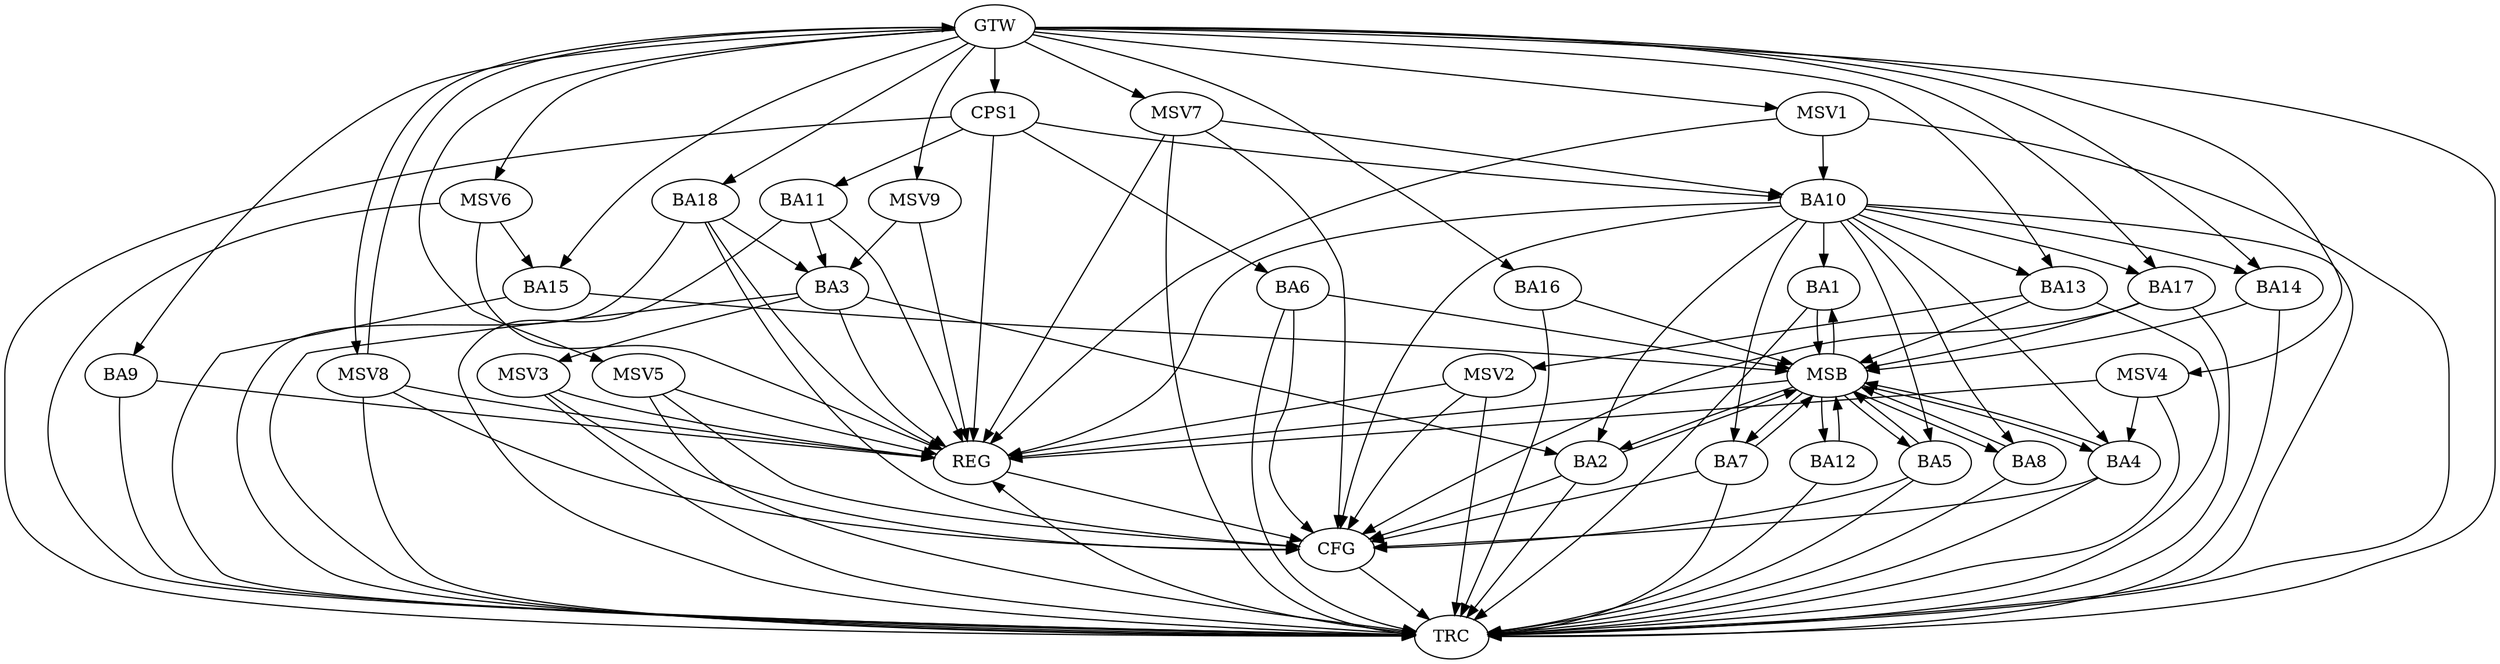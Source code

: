 strict digraph G {
  BA1 [ label="BA1" ];
  BA2 [ label="BA2" ];
  BA3 [ label="BA3" ];
  BA4 [ label="BA4" ];
  BA5 [ label="BA5" ];
  BA6 [ label="BA6" ];
  BA7 [ label="BA7" ];
  BA8 [ label="BA8" ];
  BA9 [ label="BA9" ];
  BA10 [ label="BA10" ];
  BA11 [ label="BA11" ];
  BA12 [ label="BA12" ];
  BA13 [ label="BA13" ];
  BA14 [ label="BA14" ];
  BA15 [ label="BA15" ];
  BA16 [ label="BA16" ];
  BA17 [ label="BA17" ];
  BA18 [ label="BA18" ];
  CPS1 [ label="CPS1" ];
  GTW [ label="GTW" ];
  REG [ label="REG" ];
  MSB [ label="MSB" ];
  CFG [ label="CFG" ];
  TRC [ label="TRC" ];
  MSV1 [ label="MSV1" ];
  MSV2 [ label="MSV2" ];
  MSV3 [ label="MSV3" ];
  MSV4 [ label="MSV4" ];
  MSV5 [ label="MSV5" ];
  MSV6 [ label="MSV6" ];
  MSV7 [ label="MSV7" ];
  MSV8 [ label="MSV8" ];
  MSV9 [ label="MSV9" ];
  BA3 -> BA2;
  BA10 -> BA1;
  BA11 -> BA3;
  BA18 -> BA3;
  CPS1 -> BA11;
  CPS1 -> BA6;
  CPS1 -> BA10;
  GTW -> BA9;
  GTW -> BA13;
  GTW -> BA14;
  GTW -> BA15;
  GTW -> BA16;
  GTW -> BA17;
  GTW -> BA18;
  GTW -> CPS1;
  BA3 -> REG;
  BA9 -> REG;
  BA10 -> REG;
  BA11 -> REG;
  BA18 -> REG;
  CPS1 -> REG;
  BA1 -> MSB;
  MSB -> BA2;
  MSB -> REG;
  BA2 -> MSB;
  MSB -> BA1;
  BA4 -> MSB;
  BA5 -> MSB;
  BA6 -> MSB;
  MSB -> BA4;
  BA7 -> MSB;
  BA8 -> MSB;
  MSB -> BA5;
  BA12 -> MSB;
  BA13 -> MSB;
  BA14 -> MSB;
  MSB -> BA12;
  BA15 -> MSB;
  MSB -> BA8;
  BA16 -> MSB;
  BA17 -> MSB;
  MSB -> BA7;
  BA2 -> CFG;
  BA10 -> CFG;
  BA7 -> CFG;
  BA6 -> CFG;
  BA4 -> CFG;
  BA17 -> CFG;
  BA18 -> CFG;
  BA5 -> CFG;
  REG -> CFG;
  BA1 -> TRC;
  BA2 -> TRC;
  BA3 -> TRC;
  BA4 -> TRC;
  BA5 -> TRC;
  BA6 -> TRC;
  BA7 -> TRC;
  BA8 -> TRC;
  BA9 -> TRC;
  BA10 -> TRC;
  BA11 -> TRC;
  BA12 -> TRC;
  BA13 -> TRC;
  BA14 -> TRC;
  BA15 -> TRC;
  BA16 -> TRC;
  BA17 -> TRC;
  BA18 -> TRC;
  CPS1 -> TRC;
  GTW -> TRC;
  CFG -> TRC;
  TRC -> REG;
  BA10 -> BA17;
  BA10 -> BA7;
  BA10 -> BA2;
  BA10 -> BA13;
  BA10 -> BA14;
  BA10 -> BA4;
  BA10 -> BA5;
  BA10 -> BA8;
  MSV1 -> BA10;
  GTW -> MSV1;
  MSV1 -> REG;
  MSV1 -> TRC;
  BA13 -> MSV2;
  MSV2 -> REG;
  MSV2 -> TRC;
  MSV2 -> CFG;
  BA3 -> MSV3;
  MSV3 -> REG;
  MSV3 -> TRC;
  MSV3 -> CFG;
  MSV4 -> BA4;
  GTW -> MSV4;
  MSV4 -> REG;
  MSV4 -> TRC;
  GTW -> MSV5;
  MSV5 -> REG;
  MSV5 -> TRC;
  MSV5 -> CFG;
  MSV6 -> BA15;
  GTW -> MSV6;
  MSV6 -> REG;
  MSV6 -> TRC;
  MSV7 -> BA10;
  GTW -> MSV7;
  MSV7 -> REG;
  MSV7 -> TRC;
  MSV7 -> CFG;
  MSV8 -> GTW;
  GTW -> MSV8;
  MSV8 -> REG;
  MSV8 -> TRC;
  MSV8 -> CFG;
  MSV9 -> BA3;
  GTW -> MSV9;
  MSV9 -> REG;
}
